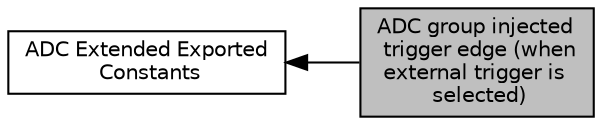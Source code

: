 digraph "ADC group injected trigger edge (when external trigger is selected)"
{
  edge [fontname="Helvetica",fontsize="10",labelfontname="Helvetica",labelfontsize="10"];
  node [fontname="Helvetica",fontsize="10",shape=box];
  rankdir=LR;
  Node1 [label="ADC group injected\l trigger edge (when\l external trigger is\l selected)",height=0.2,width=0.4,color="black", fillcolor="grey75", style="filled", fontcolor="black",tooltip=" "];
  Node2 [label="ADC Extended Exported\l Constants",height=0.2,width=0.4,color="black", fillcolor="white", style="filled",URL="$group__ADCEx__Exported__Constants.html",tooltip=" "];
  Node2->Node1 [shape=plaintext, dir="back", style="solid"];
}
